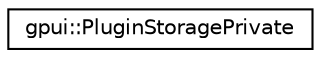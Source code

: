 digraph "Graphical Class Hierarchy"
{
 // LATEX_PDF_SIZE
  edge [fontname="Helvetica",fontsize="10",labelfontname="Helvetica",labelfontsize="10"];
  node [fontname="Helvetica",fontsize="10",shape=record];
  rankdir="LR";
  Node0 [label="gpui::PluginStoragePrivate",height=0.2,width=0.4,color="black", fillcolor="white", style="filled",URL="$classgpui_1_1_plugin_storage_private.html",tooltip=" "];
}
